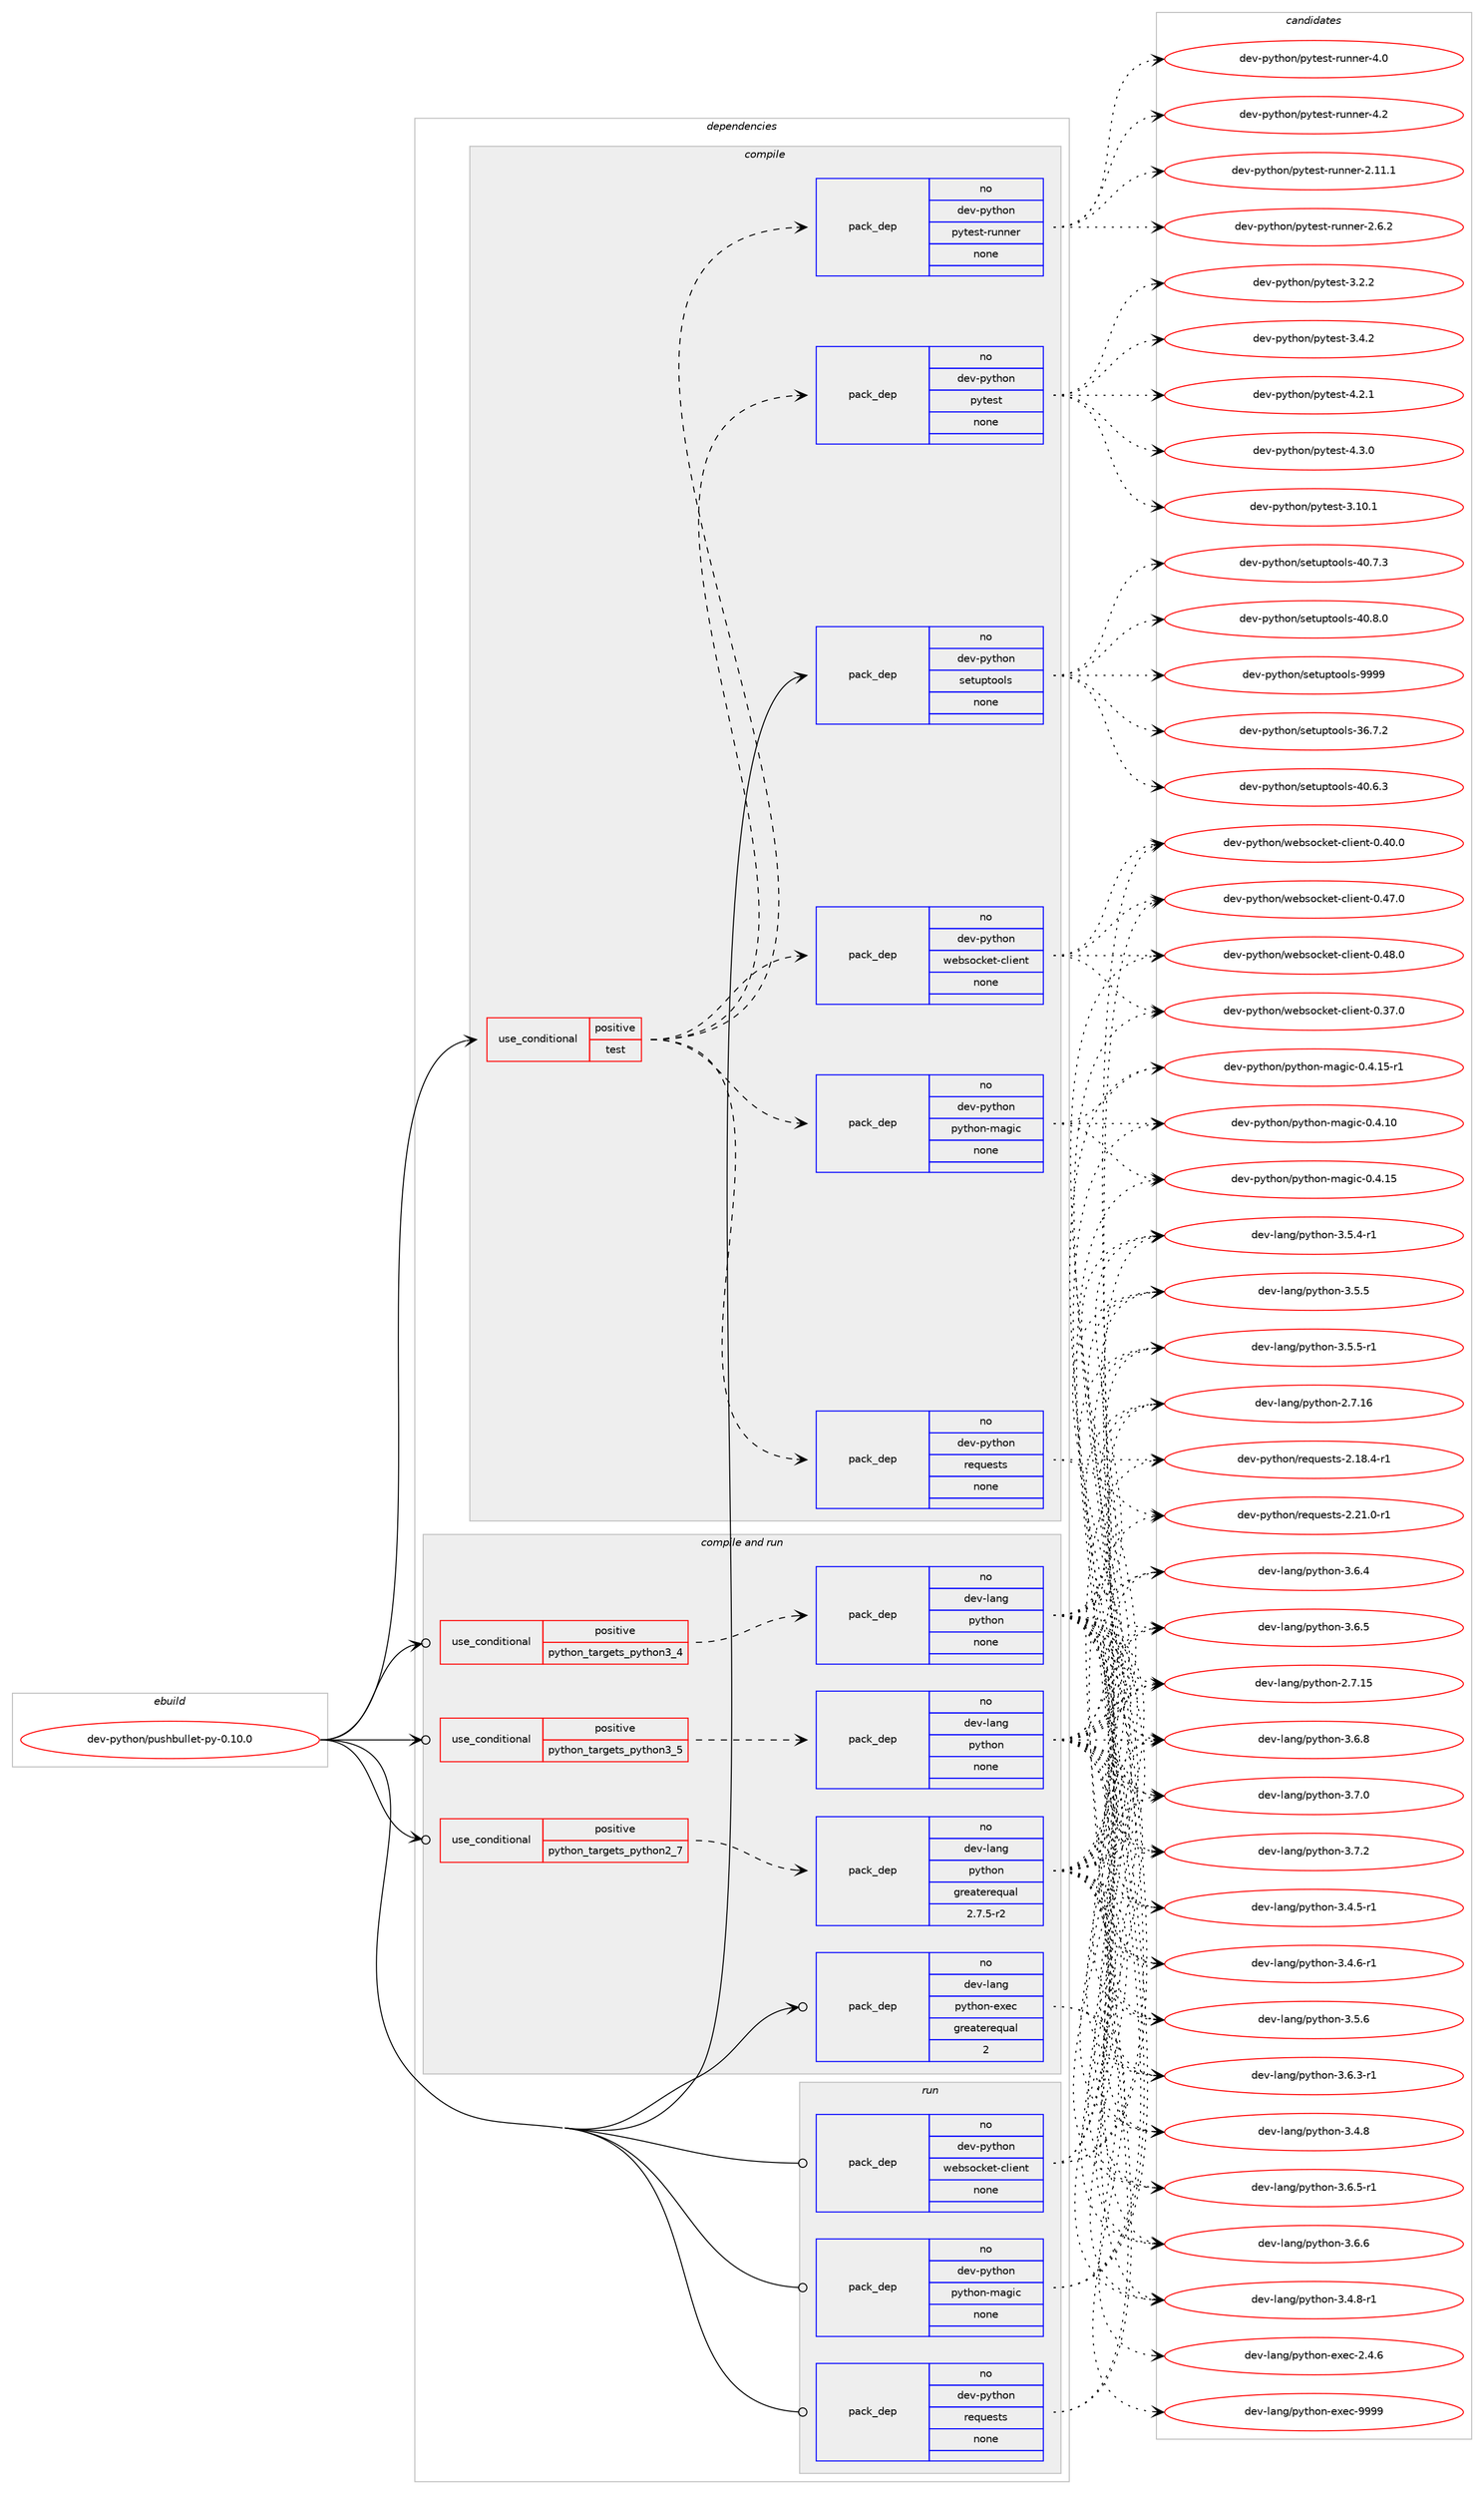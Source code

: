 digraph prolog {

# *************
# Graph options
# *************

newrank=true;
concentrate=true;
compound=true;
graph [rankdir=LR,fontname=Helvetica,fontsize=10,ranksep=1.5];#, ranksep=2.5, nodesep=0.2];
edge  [arrowhead=vee];
node  [fontname=Helvetica,fontsize=10];

# **********
# The ebuild
# **********

subgraph cluster_leftcol {
color=gray;
rank=same;
label=<<i>ebuild</i>>;
id [label="dev-python/pushbullet-py-0.10.0", color=red, width=4, href="../dev-python/pushbullet-py-0.10.0.svg"];
}

# ****************
# The dependencies
# ****************

subgraph cluster_midcol {
color=gray;
label=<<i>dependencies</i>>;
subgraph cluster_compile {
fillcolor="#eeeeee";
style=filled;
label=<<i>compile</i>>;
subgraph cond380020 {
dependency1427094 [label=<<TABLE BORDER="0" CELLBORDER="1" CELLSPACING="0" CELLPADDING="4"><TR><TD ROWSPAN="3" CELLPADDING="10">use_conditional</TD></TR><TR><TD>positive</TD></TR><TR><TD>test</TD></TR></TABLE>>, shape=none, color=red];
subgraph pack1023760 {
dependency1427095 [label=<<TABLE BORDER="0" CELLBORDER="1" CELLSPACING="0" CELLPADDING="4" WIDTH="220"><TR><TD ROWSPAN="6" CELLPADDING="30">pack_dep</TD></TR><TR><TD WIDTH="110">no</TD></TR><TR><TD>dev-python</TD></TR><TR><TD>python-magic</TD></TR><TR><TD>none</TD></TR><TR><TD></TD></TR></TABLE>>, shape=none, color=blue];
}
dependency1427094:e -> dependency1427095:w [weight=20,style="dashed",arrowhead="vee"];
subgraph pack1023761 {
dependency1427096 [label=<<TABLE BORDER="0" CELLBORDER="1" CELLSPACING="0" CELLPADDING="4" WIDTH="220"><TR><TD ROWSPAN="6" CELLPADDING="30">pack_dep</TD></TR><TR><TD WIDTH="110">no</TD></TR><TR><TD>dev-python</TD></TR><TR><TD>requests</TD></TR><TR><TD>none</TD></TR><TR><TD></TD></TR></TABLE>>, shape=none, color=blue];
}
dependency1427094:e -> dependency1427096:w [weight=20,style="dashed",arrowhead="vee"];
subgraph pack1023762 {
dependency1427097 [label=<<TABLE BORDER="0" CELLBORDER="1" CELLSPACING="0" CELLPADDING="4" WIDTH="220"><TR><TD ROWSPAN="6" CELLPADDING="30">pack_dep</TD></TR><TR><TD WIDTH="110">no</TD></TR><TR><TD>dev-python</TD></TR><TR><TD>websocket-client</TD></TR><TR><TD>none</TD></TR><TR><TD></TD></TR></TABLE>>, shape=none, color=blue];
}
dependency1427094:e -> dependency1427097:w [weight=20,style="dashed",arrowhead="vee"];
subgraph pack1023763 {
dependency1427098 [label=<<TABLE BORDER="0" CELLBORDER="1" CELLSPACING="0" CELLPADDING="4" WIDTH="220"><TR><TD ROWSPAN="6" CELLPADDING="30">pack_dep</TD></TR><TR><TD WIDTH="110">no</TD></TR><TR><TD>dev-python</TD></TR><TR><TD>pytest</TD></TR><TR><TD>none</TD></TR><TR><TD></TD></TR></TABLE>>, shape=none, color=blue];
}
dependency1427094:e -> dependency1427098:w [weight=20,style="dashed",arrowhead="vee"];
subgraph pack1023764 {
dependency1427099 [label=<<TABLE BORDER="0" CELLBORDER="1" CELLSPACING="0" CELLPADDING="4" WIDTH="220"><TR><TD ROWSPAN="6" CELLPADDING="30">pack_dep</TD></TR><TR><TD WIDTH="110">no</TD></TR><TR><TD>dev-python</TD></TR><TR><TD>pytest-runner</TD></TR><TR><TD>none</TD></TR><TR><TD></TD></TR></TABLE>>, shape=none, color=blue];
}
dependency1427094:e -> dependency1427099:w [weight=20,style="dashed",arrowhead="vee"];
}
id:e -> dependency1427094:w [weight=20,style="solid",arrowhead="vee"];
subgraph pack1023765 {
dependency1427100 [label=<<TABLE BORDER="0" CELLBORDER="1" CELLSPACING="0" CELLPADDING="4" WIDTH="220"><TR><TD ROWSPAN="6" CELLPADDING="30">pack_dep</TD></TR><TR><TD WIDTH="110">no</TD></TR><TR><TD>dev-python</TD></TR><TR><TD>setuptools</TD></TR><TR><TD>none</TD></TR><TR><TD></TD></TR></TABLE>>, shape=none, color=blue];
}
id:e -> dependency1427100:w [weight=20,style="solid",arrowhead="vee"];
}
subgraph cluster_compileandrun {
fillcolor="#eeeeee";
style=filled;
label=<<i>compile and run</i>>;
subgraph cond380021 {
dependency1427101 [label=<<TABLE BORDER="0" CELLBORDER="1" CELLSPACING="0" CELLPADDING="4"><TR><TD ROWSPAN="3" CELLPADDING="10">use_conditional</TD></TR><TR><TD>positive</TD></TR><TR><TD>python_targets_python2_7</TD></TR></TABLE>>, shape=none, color=red];
subgraph pack1023766 {
dependency1427102 [label=<<TABLE BORDER="0" CELLBORDER="1" CELLSPACING="0" CELLPADDING="4" WIDTH="220"><TR><TD ROWSPAN="6" CELLPADDING="30">pack_dep</TD></TR><TR><TD WIDTH="110">no</TD></TR><TR><TD>dev-lang</TD></TR><TR><TD>python</TD></TR><TR><TD>greaterequal</TD></TR><TR><TD>2.7.5-r2</TD></TR></TABLE>>, shape=none, color=blue];
}
dependency1427101:e -> dependency1427102:w [weight=20,style="dashed",arrowhead="vee"];
}
id:e -> dependency1427101:w [weight=20,style="solid",arrowhead="odotvee"];
subgraph cond380022 {
dependency1427103 [label=<<TABLE BORDER="0" CELLBORDER="1" CELLSPACING="0" CELLPADDING="4"><TR><TD ROWSPAN="3" CELLPADDING="10">use_conditional</TD></TR><TR><TD>positive</TD></TR><TR><TD>python_targets_python3_4</TD></TR></TABLE>>, shape=none, color=red];
subgraph pack1023767 {
dependency1427104 [label=<<TABLE BORDER="0" CELLBORDER="1" CELLSPACING="0" CELLPADDING="4" WIDTH="220"><TR><TD ROWSPAN="6" CELLPADDING="30">pack_dep</TD></TR><TR><TD WIDTH="110">no</TD></TR><TR><TD>dev-lang</TD></TR><TR><TD>python</TD></TR><TR><TD>none</TD></TR><TR><TD></TD></TR></TABLE>>, shape=none, color=blue];
}
dependency1427103:e -> dependency1427104:w [weight=20,style="dashed",arrowhead="vee"];
}
id:e -> dependency1427103:w [weight=20,style="solid",arrowhead="odotvee"];
subgraph cond380023 {
dependency1427105 [label=<<TABLE BORDER="0" CELLBORDER="1" CELLSPACING="0" CELLPADDING="4"><TR><TD ROWSPAN="3" CELLPADDING="10">use_conditional</TD></TR><TR><TD>positive</TD></TR><TR><TD>python_targets_python3_5</TD></TR></TABLE>>, shape=none, color=red];
subgraph pack1023768 {
dependency1427106 [label=<<TABLE BORDER="0" CELLBORDER="1" CELLSPACING="0" CELLPADDING="4" WIDTH="220"><TR><TD ROWSPAN="6" CELLPADDING="30">pack_dep</TD></TR><TR><TD WIDTH="110">no</TD></TR><TR><TD>dev-lang</TD></TR><TR><TD>python</TD></TR><TR><TD>none</TD></TR><TR><TD></TD></TR></TABLE>>, shape=none, color=blue];
}
dependency1427105:e -> dependency1427106:w [weight=20,style="dashed",arrowhead="vee"];
}
id:e -> dependency1427105:w [weight=20,style="solid",arrowhead="odotvee"];
subgraph pack1023769 {
dependency1427107 [label=<<TABLE BORDER="0" CELLBORDER="1" CELLSPACING="0" CELLPADDING="4" WIDTH="220"><TR><TD ROWSPAN="6" CELLPADDING="30">pack_dep</TD></TR><TR><TD WIDTH="110">no</TD></TR><TR><TD>dev-lang</TD></TR><TR><TD>python-exec</TD></TR><TR><TD>greaterequal</TD></TR><TR><TD>2</TD></TR></TABLE>>, shape=none, color=blue];
}
id:e -> dependency1427107:w [weight=20,style="solid",arrowhead="odotvee"];
}
subgraph cluster_run {
fillcolor="#eeeeee";
style=filled;
label=<<i>run</i>>;
subgraph pack1023770 {
dependency1427108 [label=<<TABLE BORDER="0" CELLBORDER="1" CELLSPACING="0" CELLPADDING="4" WIDTH="220"><TR><TD ROWSPAN="6" CELLPADDING="30">pack_dep</TD></TR><TR><TD WIDTH="110">no</TD></TR><TR><TD>dev-python</TD></TR><TR><TD>python-magic</TD></TR><TR><TD>none</TD></TR><TR><TD></TD></TR></TABLE>>, shape=none, color=blue];
}
id:e -> dependency1427108:w [weight=20,style="solid",arrowhead="odot"];
subgraph pack1023771 {
dependency1427109 [label=<<TABLE BORDER="0" CELLBORDER="1" CELLSPACING="0" CELLPADDING="4" WIDTH="220"><TR><TD ROWSPAN="6" CELLPADDING="30">pack_dep</TD></TR><TR><TD WIDTH="110">no</TD></TR><TR><TD>dev-python</TD></TR><TR><TD>requests</TD></TR><TR><TD>none</TD></TR><TR><TD></TD></TR></TABLE>>, shape=none, color=blue];
}
id:e -> dependency1427109:w [weight=20,style="solid",arrowhead="odot"];
subgraph pack1023772 {
dependency1427110 [label=<<TABLE BORDER="0" CELLBORDER="1" CELLSPACING="0" CELLPADDING="4" WIDTH="220"><TR><TD ROWSPAN="6" CELLPADDING="30">pack_dep</TD></TR><TR><TD WIDTH="110">no</TD></TR><TR><TD>dev-python</TD></TR><TR><TD>websocket-client</TD></TR><TR><TD>none</TD></TR><TR><TD></TD></TR></TABLE>>, shape=none, color=blue];
}
id:e -> dependency1427110:w [weight=20,style="solid",arrowhead="odot"];
}
}

# **************
# The candidates
# **************

subgraph cluster_choices {
rank=same;
color=gray;
label=<<i>candidates</i>>;

subgraph choice1023760 {
color=black;
nodesep=1;
choice100101118451121211161041111104711212111610411111045109971031059945484652464948 [label="dev-python/python-magic-0.4.10", color=red, width=4,href="../dev-python/python-magic-0.4.10.svg"];
choice100101118451121211161041111104711212111610411111045109971031059945484652464953 [label="dev-python/python-magic-0.4.15", color=red, width=4,href="../dev-python/python-magic-0.4.15.svg"];
choice1001011184511212111610411111047112121116104111110451099710310599454846524649534511449 [label="dev-python/python-magic-0.4.15-r1", color=red, width=4,href="../dev-python/python-magic-0.4.15-r1.svg"];
dependency1427095:e -> choice100101118451121211161041111104711212111610411111045109971031059945484652464948:w [style=dotted,weight="100"];
dependency1427095:e -> choice100101118451121211161041111104711212111610411111045109971031059945484652464953:w [style=dotted,weight="100"];
dependency1427095:e -> choice1001011184511212111610411111047112121116104111110451099710310599454846524649534511449:w [style=dotted,weight="100"];
}
subgraph choice1023761 {
color=black;
nodesep=1;
choice1001011184511212111610411111047114101113117101115116115455046495646524511449 [label="dev-python/requests-2.18.4-r1", color=red, width=4,href="../dev-python/requests-2.18.4-r1.svg"];
choice1001011184511212111610411111047114101113117101115116115455046504946484511449 [label="dev-python/requests-2.21.0-r1", color=red, width=4,href="../dev-python/requests-2.21.0-r1.svg"];
dependency1427096:e -> choice1001011184511212111610411111047114101113117101115116115455046495646524511449:w [style=dotted,weight="100"];
dependency1427096:e -> choice1001011184511212111610411111047114101113117101115116115455046504946484511449:w [style=dotted,weight="100"];
}
subgraph choice1023762 {
color=black;
nodesep=1;
choice10010111845112121116104111110471191019811511199107101116459910810510111011645484651554648 [label="dev-python/websocket-client-0.37.0", color=red, width=4,href="../dev-python/websocket-client-0.37.0.svg"];
choice10010111845112121116104111110471191019811511199107101116459910810510111011645484652484648 [label="dev-python/websocket-client-0.40.0", color=red, width=4,href="../dev-python/websocket-client-0.40.0.svg"];
choice10010111845112121116104111110471191019811511199107101116459910810510111011645484652554648 [label="dev-python/websocket-client-0.47.0", color=red, width=4,href="../dev-python/websocket-client-0.47.0.svg"];
choice10010111845112121116104111110471191019811511199107101116459910810510111011645484652564648 [label="dev-python/websocket-client-0.48.0", color=red, width=4,href="../dev-python/websocket-client-0.48.0.svg"];
dependency1427097:e -> choice10010111845112121116104111110471191019811511199107101116459910810510111011645484651554648:w [style=dotted,weight="100"];
dependency1427097:e -> choice10010111845112121116104111110471191019811511199107101116459910810510111011645484652484648:w [style=dotted,weight="100"];
dependency1427097:e -> choice10010111845112121116104111110471191019811511199107101116459910810510111011645484652554648:w [style=dotted,weight="100"];
dependency1427097:e -> choice10010111845112121116104111110471191019811511199107101116459910810510111011645484652564648:w [style=dotted,weight="100"];
}
subgraph choice1023763 {
color=black;
nodesep=1;
choice100101118451121211161041111104711212111610111511645514649484649 [label="dev-python/pytest-3.10.1", color=red, width=4,href="../dev-python/pytest-3.10.1.svg"];
choice1001011184511212111610411111047112121116101115116455146504650 [label="dev-python/pytest-3.2.2", color=red, width=4,href="../dev-python/pytest-3.2.2.svg"];
choice1001011184511212111610411111047112121116101115116455146524650 [label="dev-python/pytest-3.4.2", color=red, width=4,href="../dev-python/pytest-3.4.2.svg"];
choice1001011184511212111610411111047112121116101115116455246504649 [label="dev-python/pytest-4.2.1", color=red, width=4,href="../dev-python/pytest-4.2.1.svg"];
choice1001011184511212111610411111047112121116101115116455246514648 [label="dev-python/pytest-4.3.0", color=red, width=4,href="../dev-python/pytest-4.3.0.svg"];
dependency1427098:e -> choice100101118451121211161041111104711212111610111511645514649484649:w [style=dotted,weight="100"];
dependency1427098:e -> choice1001011184511212111610411111047112121116101115116455146504650:w [style=dotted,weight="100"];
dependency1427098:e -> choice1001011184511212111610411111047112121116101115116455146524650:w [style=dotted,weight="100"];
dependency1427098:e -> choice1001011184511212111610411111047112121116101115116455246504649:w [style=dotted,weight="100"];
dependency1427098:e -> choice1001011184511212111610411111047112121116101115116455246514648:w [style=dotted,weight="100"];
}
subgraph choice1023764 {
color=black;
nodesep=1;
choice10010111845112121116104111110471121211161011151164511411711011010111445504649494649 [label="dev-python/pytest-runner-2.11.1", color=red, width=4,href="../dev-python/pytest-runner-2.11.1.svg"];
choice100101118451121211161041111104711212111610111511645114117110110101114455046544650 [label="dev-python/pytest-runner-2.6.2", color=red, width=4,href="../dev-python/pytest-runner-2.6.2.svg"];
choice10010111845112121116104111110471121211161011151164511411711011010111445524648 [label="dev-python/pytest-runner-4.0", color=red, width=4,href="../dev-python/pytest-runner-4.0.svg"];
choice10010111845112121116104111110471121211161011151164511411711011010111445524650 [label="dev-python/pytest-runner-4.2", color=red, width=4,href="../dev-python/pytest-runner-4.2.svg"];
dependency1427099:e -> choice10010111845112121116104111110471121211161011151164511411711011010111445504649494649:w [style=dotted,weight="100"];
dependency1427099:e -> choice100101118451121211161041111104711212111610111511645114117110110101114455046544650:w [style=dotted,weight="100"];
dependency1427099:e -> choice10010111845112121116104111110471121211161011151164511411711011010111445524648:w [style=dotted,weight="100"];
dependency1427099:e -> choice10010111845112121116104111110471121211161011151164511411711011010111445524650:w [style=dotted,weight="100"];
}
subgraph choice1023765 {
color=black;
nodesep=1;
choice100101118451121211161041111104711510111611711211611111110811545515446554650 [label="dev-python/setuptools-36.7.2", color=red, width=4,href="../dev-python/setuptools-36.7.2.svg"];
choice100101118451121211161041111104711510111611711211611111110811545524846544651 [label="dev-python/setuptools-40.6.3", color=red, width=4,href="../dev-python/setuptools-40.6.3.svg"];
choice100101118451121211161041111104711510111611711211611111110811545524846554651 [label="dev-python/setuptools-40.7.3", color=red, width=4,href="../dev-python/setuptools-40.7.3.svg"];
choice100101118451121211161041111104711510111611711211611111110811545524846564648 [label="dev-python/setuptools-40.8.0", color=red, width=4,href="../dev-python/setuptools-40.8.0.svg"];
choice10010111845112121116104111110471151011161171121161111111081154557575757 [label="dev-python/setuptools-9999", color=red, width=4,href="../dev-python/setuptools-9999.svg"];
dependency1427100:e -> choice100101118451121211161041111104711510111611711211611111110811545515446554650:w [style=dotted,weight="100"];
dependency1427100:e -> choice100101118451121211161041111104711510111611711211611111110811545524846544651:w [style=dotted,weight="100"];
dependency1427100:e -> choice100101118451121211161041111104711510111611711211611111110811545524846554651:w [style=dotted,weight="100"];
dependency1427100:e -> choice100101118451121211161041111104711510111611711211611111110811545524846564648:w [style=dotted,weight="100"];
dependency1427100:e -> choice10010111845112121116104111110471151011161171121161111111081154557575757:w [style=dotted,weight="100"];
}
subgraph choice1023766 {
color=black;
nodesep=1;
choice10010111845108971101034711212111610411111045504655464953 [label="dev-lang/python-2.7.15", color=red, width=4,href="../dev-lang/python-2.7.15.svg"];
choice10010111845108971101034711212111610411111045504655464954 [label="dev-lang/python-2.7.16", color=red, width=4,href="../dev-lang/python-2.7.16.svg"];
choice1001011184510897110103471121211161041111104551465246534511449 [label="dev-lang/python-3.4.5-r1", color=red, width=4,href="../dev-lang/python-3.4.5-r1.svg"];
choice1001011184510897110103471121211161041111104551465246544511449 [label="dev-lang/python-3.4.6-r1", color=red, width=4,href="../dev-lang/python-3.4.6-r1.svg"];
choice100101118451089711010347112121116104111110455146524656 [label="dev-lang/python-3.4.8", color=red, width=4,href="../dev-lang/python-3.4.8.svg"];
choice1001011184510897110103471121211161041111104551465246564511449 [label="dev-lang/python-3.4.8-r1", color=red, width=4,href="../dev-lang/python-3.4.8-r1.svg"];
choice1001011184510897110103471121211161041111104551465346524511449 [label="dev-lang/python-3.5.4-r1", color=red, width=4,href="../dev-lang/python-3.5.4-r1.svg"];
choice100101118451089711010347112121116104111110455146534653 [label="dev-lang/python-3.5.5", color=red, width=4,href="../dev-lang/python-3.5.5.svg"];
choice1001011184510897110103471121211161041111104551465346534511449 [label="dev-lang/python-3.5.5-r1", color=red, width=4,href="../dev-lang/python-3.5.5-r1.svg"];
choice100101118451089711010347112121116104111110455146534654 [label="dev-lang/python-3.5.6", color=red, width=4,href="../dev-lang/python-3.5.6.svg"];
choice1001011184510897110103471121211161041111104551465446514511449 [label="dev-lang/python-3.6.3-r1", color=red, width=4,href="../dev-lang/python-3.6.3-r1.svg"];
choice100101118451089711010347112121116104111110455146544652 [label="dev-lang/python-3.6.4", color=red, width=4,href="../dev-lang/python-3.6.4.svg"];
choice100101118451089711010347112121116104111110455146544653 [label="dev-lang/python-3.6.5", color=red, width=4,href="../dev-lang/python-3.6.5.svg"];
choice1001011184510897110103471121211161041111104551465446534511449 [label="dev-lang/python-3.6.5-r1", color=red, width=4,href="../dev-lang/python-3.6.5-r1.svg"];
choice100101118451089711010347112121116104111110455146544654 [label="dev-lang/python-3.6.6", color=red, width=4,href="../dev-lang/python-3.6.6.svg"];
choice100101118451089711010347112121116104111110455146544656 [label="dev-lang/python-3.6.8", color=red, width=4,href="../dev-lang/python-3.6.8.svg"];
choice100101118451089711010347112121116104111110455146554648 [label="dev-lang/python-3.7.0", color=red, width=4,href="../dev-lang/python-3.7.0.svg"];
choice100101118451089711010347112121116104111110455146554650 [label="dev-lang/python-3.7.2", color=red, width=4,href="../dev-lang/python-3.7.2.svg"];
dependency1427102:e -> choice10010111845108971101034711212111610411111045504655464953:w [style=dotted,weight="100"];
dependency1427102:e -> choice10010111845108971101034711212111610411111045504655464954:w [style=dotted,weight="100"];
dependency1427102:e -> choice1001011184510897110103471121211161041111104551465246534511449:w [style=dotted,weight="100"];
dependency1427102:e -> choice1001011184510897110103471121211161041111104551465246544511449:w [style=dotted,weight="100"];
dependency1427102:e -> choice100101118451089711010347112121116104111110455146524656:w [style=dotted,weight="100"];
dependency1427102:e -> choice1001011184510897110103471121211161041111104551465246564511449:w [style=dotted,weight="100"];
dependency1427102:e -> choice1001011184510897110103471121211161041111104551465346524511449:w [style=dotted,weight="100"];
dependency1427102:e -> choice100101118451089711010347112121116104111110455146534653:w [style=dotted,weight="100"];
dependency1427102:e -> choice1001011184510897110103471121211161041111104551465346534511449:w [style=dotted,weight="100"];
dependency1427102:e -> choice100101118451089711010347112121116104111110455146534654:w [style=dotted,weight="100"];
dependency1427102:e -> choice1001011184510897110103471121211161041111104551465446514511449:w [style=dotted,weight="100"];
dependency1427102:e -> choice100101118451089711010347112121116104111110455146544652:w [style=dotted,weight="100"];
dependency1427102:e -> choice100101118451089711010347112121116104111110455146544653:w [style=dotted,weight="100"];
dependency1427102:e -> choice1001011184510897110103471121211161041111104551465446534511449:w [style=dotted,weight="100"];
dependency1427102:e -> choice100101118451089711010347112121116104111110455146544654:w [style=dotted,weight="100"];
dependency1427102:e -> choice100101118451089711010347112121116104111110455146544656:w [style=dotted,weight="100"];
dependency1427102:e -> choice100101118451089711010347112121116104111110455146554648:w [style=dotted,weight="100"];
dependency1427102:e -> choice100101118451089711010347112121116104111110455146554650:w [style=dotted,weight="100"];
}
subgraph choice1023767 {
color=black;
nodesep=1;
choice10010111845108971101034711212111610411111045504655464953 [label="dev-lang/python-2.7.15", color=red, width=4,href="../dev-lang/python-2.7.15.svg"];
choice10010111845108971101034711212111610411111045504655464954 [label="dev-lang/python-2.7.16", color=red, width=4,href="../dev-lang/python-2.7.16.svg"];
choice1001011184510897110103471121211161041111104551465246534511449 [label="dev-lang/python-3.4.5-r1", color=red, width=4,href="../dev-lang/python-3.4.5-r1.svg"];
choice1001011184510897110103471121211161041111104551465246544511449 [label="dev-lang/python-3.4.6-r1", color=red, width=4,href="../dev-lang/python-3.4.6-r1.svg"];
choice100101118451089711010347112121116104111110455146524656 [label="dev-lang/python-3.4.8", color=red, width=4,href="../dev-lang/python-3.4.8.svg"];
choice1001011184510897110103471121211161041111104551465246564511449 [label="dev-lang/python-3.4.8-r1", color=red, width=4,href="../dev-lang/python-3.4.8-r1.svg"];
choice1001011184510897110103471121211161041111104551465346524511449 [label="dev-lang/python-3.5.4-r1", color=red, width=4,href="../dev-lang/python-3.5.4-r1.svg"];
choice100101118451089711010347112121116104111110455146534653 [label="dev-lang/python-3.5.5", color=red, width=4,href="../dev-lang/python-3.5.5.svg"];
choice1001011184510897110103471121211161041111104551465346534511449 [label="dev-lang/python-3.5.5-r1", color=red, width=4,href="../dev-lang/python-3.5.5-r1.svg"];
choice100101118451089711010347112121116104111110455146534654 [label="dev-lang/python-3.5.6", color=red, width=4,href="../dev-lang/python-3.5.6.svg"];
choice1001011184510897110103471121211161041111104551465446514511449 [label="dev-lang/python-3.6.3-r1", color=red, width=4,href="../dev-lang/python-3.6.3-r1.svg"];
choice100101118451089711010347112121116104111110455146544652 [label="dev-lang/python-3.6.4", color=red, width=4,href="../dev-lang/python-3.6.4.svg"];
choice100101118451089711010347112121116104111110455146544653 [label="dev-lang/python-3.6.5", color=red, width=4,href="../dev-lang/python-3.6.5.svg"];
choice1001011184510897110103471121211161041111104551465446534511449 [label="dev-lang/python-3.6.5-r1", color=red, width=4,href="../dev-lang/python-3.6.5-r1.svg"];
choice100101118451089711010347112121116104111110455146544654 [label="dev-lang/python-3.6.6", color=red, width=4,href="../dev-lang/python-3.6.6.svg"];
choice100101118451089711010347112121116104111110455146544656 [label="dev-lang/python-3.6.8", color=red, width=4,href="../dev-lang/python-3.6.8.svg"];
choice100101118451089711010347112121116104111110455146554648 [label="dev-lang/python-3.7.0", color=red, width=4,href="../dev-lang/python-3.7.0.svg"];
choice100101118451089711010347112121116104111110455146554650 [label="dev-lang/python-3.7.2", color=red, width=4,href="../dev-lang/python-3.7.2.svg"];
dependency1427104:e -> choice10010111845108971101034711212111610411111045504655464953:w [style=dotted,weight="100"];
dependency1427104:e -> choice10010111845108971101034711212111610411111045504655464954:w [style=dotted,weight="100"];
dependency1427104:e -> choice1001011184510897110103471121211161041111104551465246534511449:w [style=dotted,weight="100"];
dependency1427104:e -> choice1001011184510897110103471121211161041111104551465246544511449:w [style=dotted,weight="100"];
dependency1427104:e -> choice100101118451089711010347112121116104111110455146524656:w [style=dotted,weight="100"];
dependency1427104:e -> choice1001011184510897110103471121211161041111104551465246564511449:w [style=dotted,weight="100"];
dependency1427104:e -> choice1001011184510897110103471121211161041111104551465346524511449:w [style=dotted,weight="100"];
dependency1427104:e -> choice100101118451089711010347112121116104111110455146534653:w [style=dotted,weight="100"];
dependency1427104:e -> choice1001011184510897110103471121211161041111104551465346534511449:w [style=dotted,weight="100"];
dependency1427104:e -> choice100101118451089711010347112121116104111110455146534654:w [style=dotted,weight="100"];
dependency1427104:e -> choice1001011184510897110103471121211161041111104551465446514511449:w [style=dotted,weight="100"];
dependency1427104:e -> choice100101118451089711010347112121116104111110455146544652:w [style=dotted,weight="100"];
dependency1427104:e -> choice100101118451089711010347112121116104111110455146544653:w [style=dotted,weight="100"];
dependency1427104:e -> choice1001011184510897110103471121211161041111104551465446534511449:w [style=dotted,weight="100"];
dependency1427104:e -> choice100101118451089711010347112121116104111110455146544654:w [style=dotted,weight="100"];
dependency1427104:e -> choice100101118451089711010347112121116104111110455146544656:w [style=dotted,weight="100"];
dependency1427104:e -> choice100101118451089711010347112121116104111110455146554648:w [style=dotted,weight="100"];
dependency1427104:e -> choice100101118451089711010347112121116104111110455146554650:w [style=dotted,weight="100"];
}
subgraph choice1023768 {
color=black;
nodesep=1;
choice10010111845108971101034711212111610411111045504655464953 [label="dev-lang/python-2.7.15", color=red, width=4,href="../dev-lang/python-2.7.15.svg"];
choice10010111845108971101034711212111610411111045504655464954 [label="dev-lang/python-2.7.16", color=red, width=4,href="../dev-lang/python-2.7.16.svg"];
choice1001011184510897110103471121211161041111104551465246534511449 [label="dev-lang/python-3.4.5-r1", color=red, width=4,href="../dev-lang/python-3.4.5-r1.svg"];
choice1001011184510897110103471121211161041111104551465246544511449 [label="dev-lang/python-3.4.6-r1", color=red, width=4,href="../dev-lang/python-3.4.6-r1.svg"];
choice100101118451089711010347112121116104111110455146524656 [label="dev-lang/python-3.4.8", color=red, width=4,href="../dev-lang/python-3.4.8.svg"];
choice1001011184510897110103471121211161041111104551465246564511449 [label="dev-lang/python-3.4.8-r1", color=red, width=4,href="../dev-lang/python-3.4.8-r1.svg"];
choice1001011184510897110103471121211161041111104551465346524511449 [label="dev-lang/python-3.5.4-r1", color=red, width=4,href="../dev-lang/python-3.5.4-r1.svg"];
choice100101118451089711010347112121116104111110455146534653 [label="dev-lang/python-3.5.5", color=red, width=4,href="../dev-lang/python-3.5.5.svg"];
choice1001011184510897110103471121211161041111104551465346534511449 [label="dev-lang/python-3.5.5-r1", color=red, width=4,href="../dev-lang/python-3.5.5-r1.svg"];
choice100101118451089711010347112121116104111110455146534654 [label="dev-lang/python-3.5.6", color=red, width=4,href="../dev-lang/python-3.5.6.svg"];
choice1001011184510897110103471121211161041111104551465446514511449 [label="dev-lang/python-3.6.3-r1", color=red, width=4,href="../dev-lang/python-3.6.3-r1.svg"];
choice100101118451089711010347112121116104111110455146544652 [label="dev-lang/python-3.6.4", color=red, width=4,href="../dev-lang/python-3.6.4.svg"];
choice100101118451089711010347112121116104111110455146544653 [label="dev-lang/python-3.6.5", color=red, width=4,href="../dev-lang/python-3.6.5.svg"];
choice1001011184510897110103471121211161041111104551465446534511449 [label="dev-lang/python-3.6.5-r1", color=red, width=4,href="../dev-lang/python-3.6.5-r1.svg"];
choice100101118451089711010347112121116104111110455146544654 [label="dev-lang/python-3.6.6", color=red, width=4,href="../dev-lang/python-3.6.6.svg"];
choice100101118451089711010347112121116104111110455146544656 [label="dev-lang/python-3.6.8", color=red, width=4,href="../dev-lang/python-3.6.8.svg"];
choice100101118451089711010347112121116104111110455146554648 [label="dev-lang/python-3.7.0", color=red, width=4,href="../dev-lang/python-3.7.0.svg"];
choice100101118451089711010347112121116104111110455146554650 [label="dev-lang/python-3.7.2", color=red, width=4,href="../dev-lang/python-3.7.2.svg"];
dependency1427106:e -> choice10010111845108971101034711212111610411111045504655464953:w [style=dotted,weight="100"];
dependency1427106:e -> choice10010111845108971101034711212111610411111045504655464954:w [style=dotted,weight="100"];
dependency1427106:e -> choice1001011184510897110103471121211161041111104551465246534511449:w [style=dotted,weight="100"];
dependency1427106:e -> choice1001011184510897110103471121211161041111104551465246544511449:w [style=dotted,weight="100"];
dependency1427106:e -> choice100101118451089711010347112121116104111110455146524656:w [style=dotted,weight="100"];
dependency1427106:e -> choice1001011184510897110103471121211161041111104551465246564511449:w [style=dotted,weight="100"];
dependency1427106:e -> choice1001011184510897110103471121211161041111104551465346524511449:w [style=dotted,weight="100"];
dependency1427106:e -> choice100101118451089711010347112121116104111110455146534653:w [style=dotted,weight="100"];
dependency1427106:e -> choice1001011184510897110103471121211161041111104551465346534511449:w [style=dotted,weight="100"];
dependency1427106:e -> choice100101118451089711010347112121116104111110455146534654:w [style=dotted,weight="100"];
dependency1427106:e -> choice1001011184510897110103471121211161041111104551465446514511449:w [style=dotted,weight="100"];
dependency1427106:e -> choice100101118451089711010347112121116104111110455146544652:w [style=dotted,weight="100"];
dependency1427106:e -> choice100101118451089711010347112121116104111110455146544653:w [style=dotted,weight="100"];
dependency1427106:e -> choice1001011184510897110103471121211161041111104551465446534511449:w [style=dotted,weight="100"];
dependency1427106:e -> choice100101118451089711010347112121116104111110455146544654:w [style=dotted,weight="100"];
dependency1427106:e -> choice100101118451089711010347112121116104111110455146544656:w [style=dotted,weight="100"];
dependency1427106:e -> choice100101118451089711010347112121116104111110455146554648:w [style=dotted,weight="100"];
dependency1427106:e -> choice100101118451089711010347112121116104111110455146554650:w [style=dotted,weight="100"];
}
subgraph choice1023769 {
color=black;
nodesep=1;
choice1001011184510897110103471121211161041111104510112010199455046524654 [label="dev-lang/python-exec-2.4.6", color=red, width=4,href="../dev-lang/python-exec-2.4.6.svg"];
choice10010111845108971101034711212111610411111045101120101994557575757 [label="dev-lang/python-exec-9999", color=red, width=4,href="../dev-lang/python-exec-9999.svg"];
dependency1427107:e -> choice1001011184510897110103471121211161041111104510112010199455046524654:w [style=dotted,weight="100"];
dependency1427107:e -> choice10010111845108971101034711212111610411111045101120101994557575757:w [style=dotted,weight="100"];
}
subgraph choice1023770 {
color=black;
nodesep=1;
choice100101118451121211161041111104711212111610411111045109971031059945484652464948 [label="dev-python/python-magic-0.4.10", color=red, width=4,href="../dev-python/python-magic-0.4.10.svg"];
choice100101118451121211161041111104711212111610411111045109971031059945484652464953 [label="dev-python/python-magic-0.4.15", color=red, width=4,href="../dev-python/python-magic-0.4.15.svg"];
choice1001011184511212111610411111047112121116104111110451099710310599454846524649534511449 [label="dev-python/python-magic-0.4.15-r1", color=red, width=4,href="../dev-python/python-magic-0.4.15-r1.svg"];
dependency1427108:e -> choice100101118451121211161041111104711212111610411111045109971031059945484652464948:w [style=dotted,weight="100"];
dependency1427108:e -> choice100101118451121211161041111104711212111610411111045109971031059945484652464953:w [style=dotted,weight="100"];
dependency1427108:e -> choice1001011184511212111610411111047112121116104111110451099710310599454846524649534511449:w [style=dotted,weight="100"];
}
subgraph choice1023771 {
color=black;
nodesep=1;
choice1001011184511212111610411111047114101113117101115116115455046495646524511449 [label="dev-python/requests-2.18.4-r1", color=red, width=4,href="../dev-python/requests-2.18.4-r1.svg"];
choice1001011184511212111610411111047114101113117101115116115455046504946484511449 [label="dev-python/requests-2.21.0-r1", color=red, width=4,href="../dev-python/requests-2.21.0-r1.svg"];
dependency1427109:e -> choice1001011184511212111610411111047114101113117101115116115455046495646524511449:w [style=dotted,weight="100"];
dependency1427109:e -> choice1001011184511212111610411111047114101113117101115116115455046504946484511449:w [style=dotted,weight="100"];
}
subgraph choice1023772 {
color=black;
nodesep=1;
choice10010111845112121116104111110471191019811511199107101116459910810510111011645484651554648 [label="dev-python/websocket-client-0.37.0", color=red, width=4,href="../dev-python/websocket-client-0.37.0.svg"];
choice10010111845112121116104111110471191019811511199107101116459910810510111011645484652484648 [label="dev-python/websocket-client-0.40.0", color=red, width=4,href="../dev-python/websocket-client-0.40.0.svg"];
choice10010111845112121116104111110471191019811511199107101116459910810510111011645484652554648 [label="dev-python/websocket-client-0.47.0", color=red, width=4,href="../dev-python/websocket-client-0.47.0.svg"];
choice10010111845112121116104111110471191019811511199107101116459910810510111011645484652564648 [label="dev-python/websocket-client-0.48.0", color=red, width=4,href="../dev-python/websocket-client-0.48.0.svg"];
dependency1427110:e -> choice10010111845112121116104111110471191019811511199107101116459910810510111011645484651554648:w [style=dotted,weight="100"];
dependency1427110:e -> choice10010111845112121116104111110471191019811511199107101116459910810510111011645484652484648:w [style=dotted,weight="100"];
dependency1427110:e -> choice10010111845112121116104111110471191019811511199107101116459910810510111011645484652554648:w [style=dotted,weight="100"];
dependency1427110:e -> choice10010111845112121116104111110471191019811511199107101116459910810510111011645484652564648:w [style=dotted,weight="100"];
}
}

}
